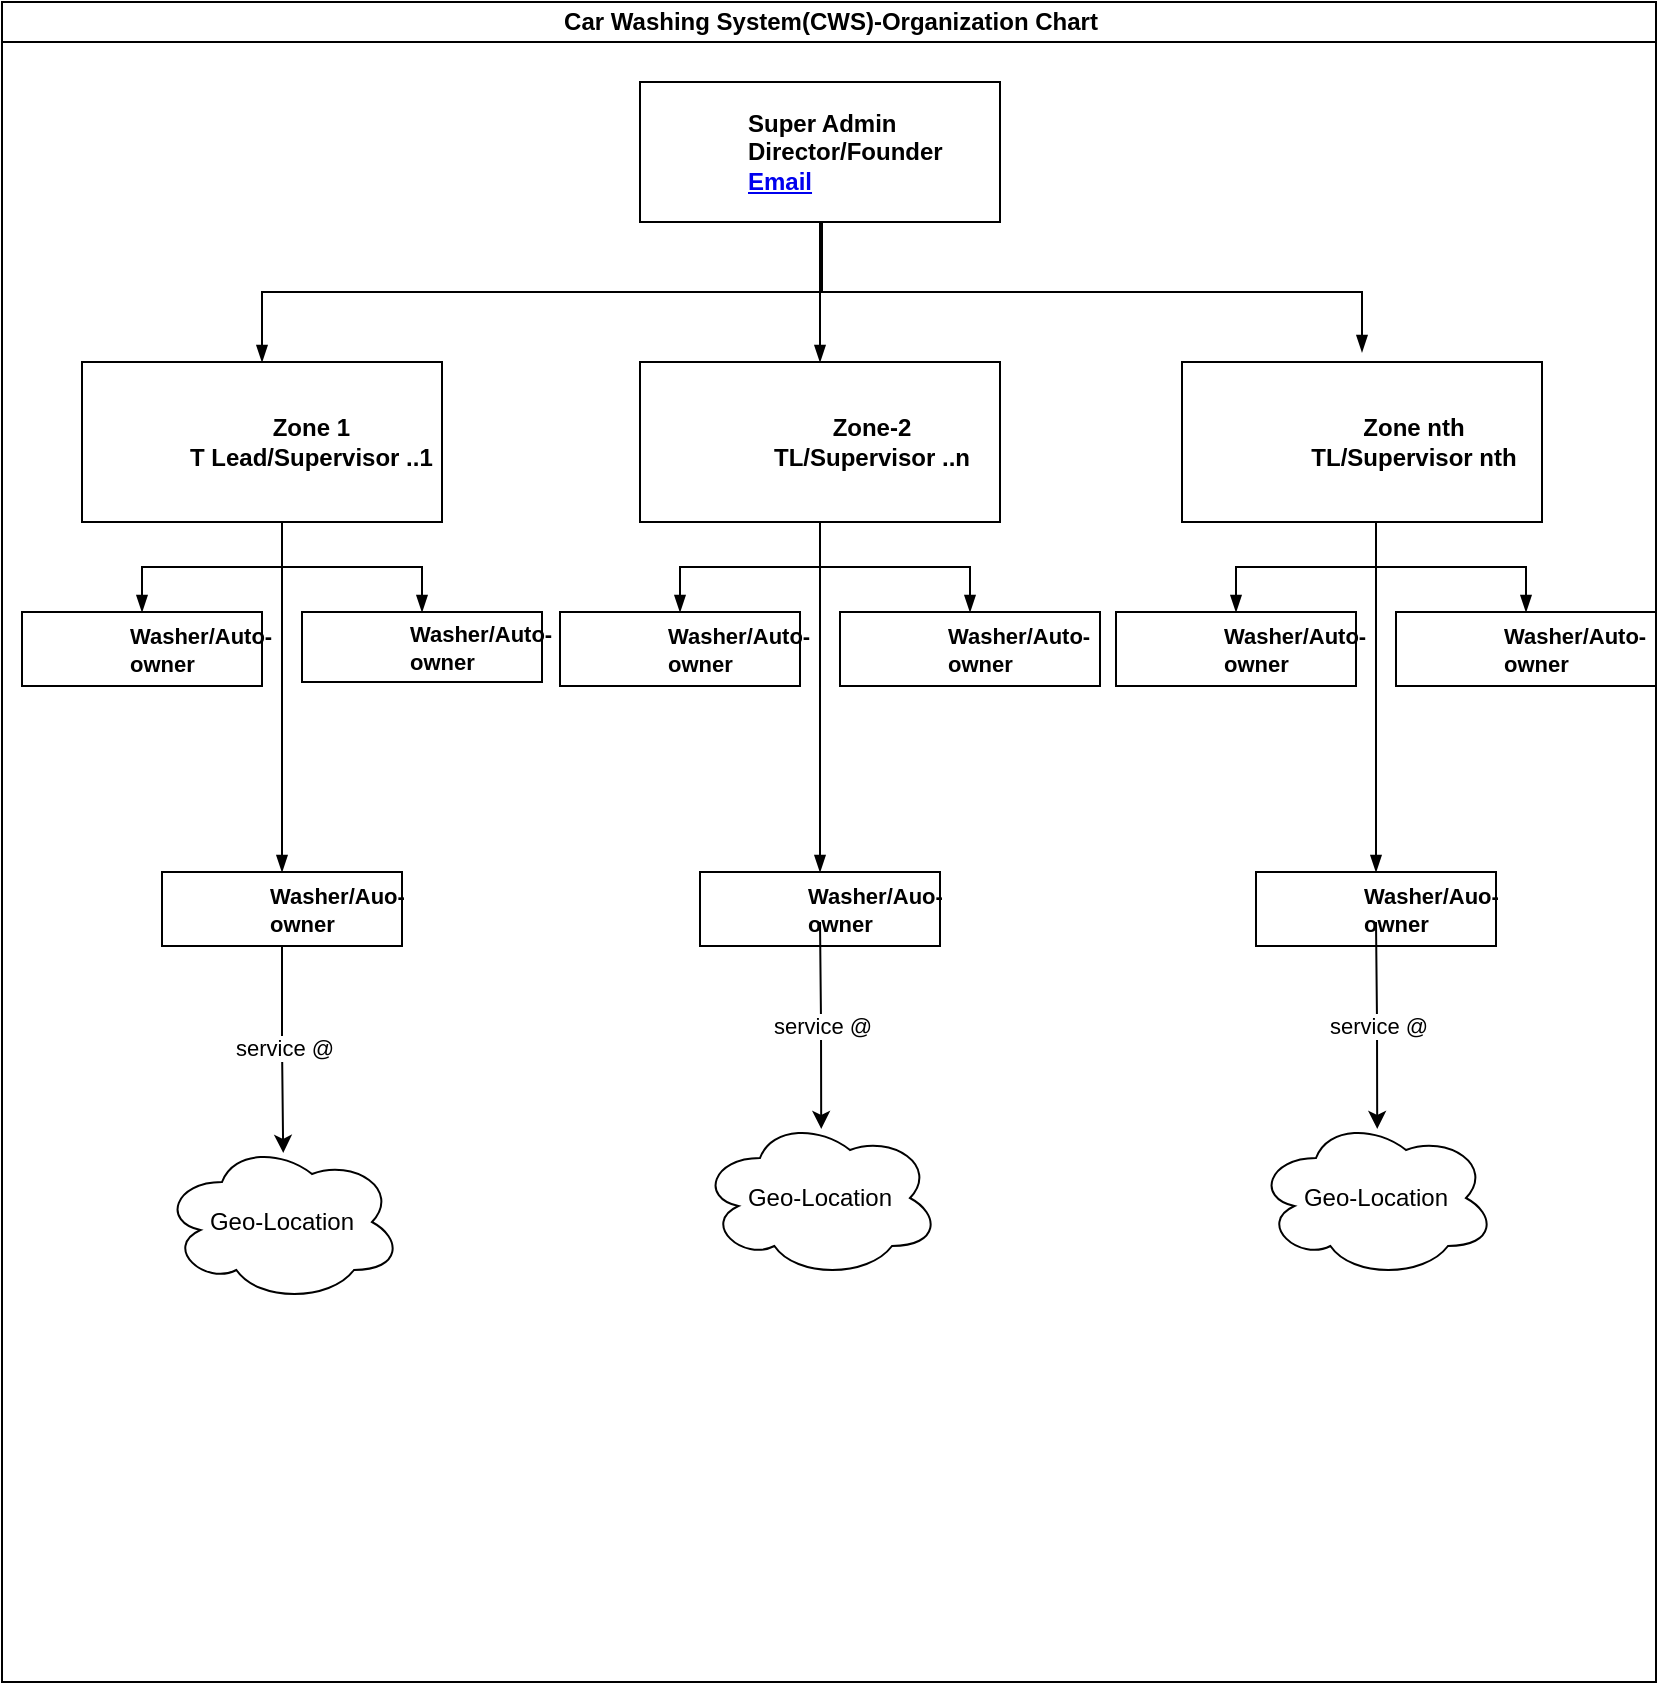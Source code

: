 <mxfile version="21.6.6" type="github">
  <diagram id="prtHgNgQTEPvFCAcTncT" name="Page-1">
    <mxGraphModel dx="869" dy="1743" grid="1" gridSize="10" guides="1" tooltips="1" connect="1" arrows="1" fold="1" page="1" pageScale="1" pageWidth="827" pageHeight="1169" math="0" shadow="0">
      <root>
        <mxCell id="0" />
        <mxCell id="1" parent="0" />
        <mxCell id="dNxyNK7c78bLwvsdeMH5-11" value="Car Washing System(CWS)-Organization Chart" style="swimlane;html=1;startSize=20;horizontal=1;containerType=tree;glass=0;" parent="1" vertex="1">
          <mxGeometry x="270" y="-240" width="827" height="840" as="geometry" />
        </mxCell>
        <UserObject label="Super Admin&lt;br&gt;Director/Founder&lt;br&gt;&lt;a href=&quot;mailto:%email%&quot;&gt;Email&lt;/a&gt;" name="Tessa Miller" position="CFO" location="Office 1" email="me@example.com" placeholders="1" link="https://www.draw.io" id="dNxyNK7c78bLwvsdeMH5-12">
          <mxCell style="label;image=https://cdn3.iconfinder.com/data/icons/user-avatars-1/512/users-3-128.png;whiteSpace=wrap;html=1;rounded=0;glass=0;treeMoving=1;treeFolding=1;" parent="dNxyNK7c78bLwvsdeMH5-11" vertex="1">
            <mxGeometry x="319" y="40" width="180" height="70" as="geometry" />
          </mxCell>
        </UserObject>
        <mxCell id="dNxyNK7c78bLwvsdeMH5-13" value="" style="endArrow=blockThin;endFill=1;fontSize=11;edgeStyle=elbowEdgeStyle;elbow=vertical;rounded=0;" parent="dNxyNK7c78bLwvsdeMH5-11" source="dNxyNK7c78bLwvsdeMH5-12" target="dNxyNK7c78bLwvsdeMH5-14" edge="1">
          <mxGeometry relative="1" as="geometry" />
        </mxCell>
        <UserObject label="&lt;div style=&quot;text-align: center;&quot;&gt;Zone 1&lt;/div&gt;T Lead/Supervisor ..1" name="Edward Morrison" position="Brand Manager" location="Office 2" email="me@example.com" placeholders="1" link="https://www.draw.io" id="dNxyNK7c78bLwvsdeMH5-14">
          <mxCell style="label;image=https://cdn3.iconfinder.com/data/icons/user-avatars-1/512/users-10-3-128.png;whiteSpace=wrap;html=1;rounded=0;glass=0;treeFolding=1;treeMoving=1;" parent="dNxyNK7c78bLwvsdeMH5-11" vertex="1">
            <mxGeometry x="40" y="180" width="180" height="80" as="geometry" />
          </mxCell>
        </UserObject>
        <mxCell id="dNxyNK7c78bLwvsdeMH5-15" value="" style="endArrow=blockThin;endFill=1;fontSize=11;edgeStyle=elbowEdgeStyle;elbow=vertical;rounded=0;" parent="dNxyNK7c78bLwvsdeMH5-11" source="dNxyNK7c78bLwvsdeMH5-12" target="dNxyNK7c78bLwvsdeMH5-16" edge="1">
          <mxGeometry relative="1" as="geometry" />
        </mxCell>
        <UserObject label="Zone-2&lt;br&gt;TL/Supervisor ..n" name="Evan Valet" position="HR Director" location="Office 4" email="me@example.com" placeholders="1" link="https://www.draw.io" id="dNxyNK7c78bLwvsdeMH5-16">
          <mxCell style="label;image=https://cdn3.iconfinder.com/data/icons/user-avatars-1/512/users-9-2-128.png;whiteSpace=wrap;html=1;rounded=0;glass=0;treeFolding=1;treeMoving=1;align=center;" parent="dNxyNK7c78bLwvsdeMH5-11" vertex="1">
            <mxGeometry x="319" y="180" width="180" height="80" as="geometry" />
          </mxCell>
        </UserObject>
        <mxCell id="dNxyNK7c78bLwvsdeMH5-17" value="" style="endArrow=blockThin;endFill=1;fontSize=11;edgeStyle=elbowEdgeStyle;elbow=vertical;rounded=0;" parent="dNxyNK7c78bLwvsdeMH5-11" edge="1">
          <mxGeometry relative="1" as="geometry">
            <mxPoint x="410" y="110" as="sourcePoint" />
            <mxPoint x="680" y="175" as="targetPoint" />
            <Array as="points">
              <mxPoint x="540" y="145" />
            </Array>
          </mxGeometry>
        </mxCell>
        <UserObject label="Zone nth&lt;br&gt;TL/Supervisor nth" name="Alison Donovan" position="System Admin" location="Office 3" email="me@example.com" placeholders="1" link="https://www.draw.io" id="dNxyNK7c78bLwvsdeMH5-18">
          <mxCell style="label;image=https://cdn3.iconfinder.com/data/icons/user-avatars-1/512/users-2-128.png;whiteSpace=wrap;html=1;rounded=0;glass=0;align=center;" parent="dNxyNK7c78bLwvsdeMH5-11" vertex="1">
            <mxGeometry x="590" y="180" width="180" height="80" as="geometry" />
          </mxCell>
        </UserObject>
        <mxCell id="a1Ee__5H-bBItDAO0HOO-1" value="" style="endArrow=blockThin;endFill=1;fontSize=11;edgeStyle=elbowEdgeStyle;elbow=vertical;rounded=0;" edge="1" parent="dNxyNK7c78bLwvsdeMH5-11" target="a1Ee__5H-bBItDAO0HOO-2">
          <mxGeometry relative="1" as="geometry">
            <mxPoint x="140" y="260" as="sourcePoint" />
          </mxGeometry>
        </mxCell>
        <mxCell id="a1Ee__5H-bBItDAO0HOO-3" value="" style="endArrow=blockThin;endFill=1;fontSize=11;edgeStyle=elbowEdgeStyle;elbow=vertical;rounded=0;" edge="1" parent="dNxyNK7c78bLwvsdeMH5-11" target="a1Ee__5H-bBItDAO0HOO-4">
          <mxGeometry relative="1" as="geometry">
            <mxPoint x="140" y="260" as="sourcePoint" />
          </mxGeometry>
        </mxCell>
        <mxCell id="a1Ee__5H-bBItDAO0HOO-5" value="" style="endArrow=blockThin;endFill=1;fontSize=11;edgeStyle=elbowEdgeStyle;elbow=vertical;rounded=0;" edge="1" parent="dNxyNK7c78bLwvsdeMH5-11" target="a1Ee__5H-bBItDAO0HOO-6">
          <mxGeometry relative="1" as="geometry">
            <mxPoint x="140" y="260" as="sourcePoint" />
          </mxGeometry>
        </mxCell>
        <UserObject label="Washer/Auto-owner" name="Evan Valet" position="HR Director" location="Office 4" email="me@example.com" placeholders="1" link="https://www.draw.io" id="a1Ee__5H-bBItDAO0HOO-4">
          <mxCell style="label;image=https://cdn3.iconfinder.com/data/icons/user-avatars-1/512/users-9-2-128.png;whiteSpace=wrap;html=1;rounded=0;glass=0;treeFolding=1;treeMoving=1;fontSize=11;" vertex="1" parent="dNxyNK7c78bLwvsdeMH5-11">
            <mxGeometry x="150" y="305" width="120" height="35" as="geometry" />
          </mxCell>
        </UserObject>
        <UserObject label="Washer/Auto-owner" name="Edward Morrison" position="Brand Manager" location="Office 2" email="me@example.com" placeholders="1" link="https://www.draw.io" id="a1Ee__5H-bBItDAO0HOO-2">
          <mxCell style="label;image=https://cdn3.iconfinder.com/data/icons/user-avatars-1/512/users-10-3-128.png;whiteSpace=wrap;html=1;rounded=0;glass=0;treeFolding=1;treeMoving=1;fontSize=11;" vertex="1" parent="dNxyNK7c78bLwvsdeMH5-11">
            <mxGeometry x="10" y="305" width="120" height="37" as="geometry" />
          </mxCell>
        </UserObject>
        <mxCell id="a1Ee__5H-bBItDAO0HOO-33" value="service @" style="edgeStyle=orthogonalEdgeStyle;rounded=0;orthogonalLoop=1;jettySize=auto;html=1;entryX=0.505;entryY=0.068;entryDx=0;entryDy=0;entryPerimeter=0;" edge="1" parent="dNxyNK7c78bLwvsdeMH5-11" source="a1Ee__5H-bBItDAO0HOO-6" target="a1Ee__5H-bBItDAO0HOO-31">
          <mxGeometry relative="1" as="geometry" />
        </mxCell>
        <UserObject label="Washer/Auo-owner" name="Alison Donovan" position="System Admin" location="Office 3" email="me@example.com" placeholders="1" link="https://www.draw.io" id="a1Ee__5H-bBItDAO0HOO-6">
          <mxCell style="label;image=https://cdn3.iconfinder.com/data/icons/user-avatars-1/512/users-2-128.png;whiteSpace=wrap;html=1;rounded=0;glass=0;fontSize=11;" vertex="1" parent="dNxyNK7c78bLwvsdeMH5-11">
            <mxGeometry x="80" y="435" width="120" height="37" as="geometry" />
          </mxCell>
        </UserObject>
        <mxCell id="a1Ee__5H-bBItDAO0HOO-13" value="" style="endArrow=blockThin;endFill=1;fontSize=11;edgeStyle=elbowEdgeStyle;elbow=vertical;rounded=0;" edge="1" parent="dNxyNK7c78bLwvsdeMH5-11" target="a1Ee__5H-bBItDAO0HOO-17">
          <mxGeometry relative="1" as="geometry">
            <mxPoint x="409" y="260" as="sourcePoint" />
          </mxGeometry>
        </mxCell>
        <mxCell id="a1Ee__5H-bBItDAO0HOO-14" value="" style="endArrow=blockThin;endFill=1;fontSize=11;edgeStyle=elbowEdgeStyle;elbow=vertical;rounded=0;" edge="1" parent="dNxyNK7c78bLwvsdeMH5-11" target="a1Ee__5H-bBItDAO0HOO-16">
          <mxGeometry relative="1" as="geometry">
            <mxPoint x="409" y="260" as="sourcePoint" />
          </mxGeometry>
        </mxCell>
        <mxCell id="a1Ee__5H-bBItDAO0HOO-15" value="" style="endArrow=blockThin;endFill=1;fontSize=11;edgeStyle=elbowEdgeStyle;elbow=vertical;rounded=0;" edge="1" parent="dNxyNK7c78bLwvsdeMH5-11" target="a1Ee__5H-bBItDAO0HOO-18">
          <mxGeometry relative="1" as="geometry">
            <mxPoint x="409" y="260" as="sourcePoint" />
          </mxGeometry>
        </mxCell>
        <UserObject label="Washer/Auto-owner" name="Evan Valet" position="HR Director" location="Office 4" email="me@example.com" placeholders="1" link="https://www.draw.io" id="a1Ee__5H-bBItDAO0HOO-16">
          <mxCell style="label;image=https://cdn3.iconfinder.com/data/icons/user-avatars-1/512/users-9-2-128.png;whiteSpace=wrap;html=1;rounded=0;glass=0;treeFolding=1;treeMoving=1;fontSize=11;" vertex="1" parent="dNxyNK7c78bLwvsdeMH5-11">
            <mxGeometry x="419" y="305" width="130" height="37" as="geometry" />
          </mxCell>
        </UserObject>
        <UserObject label="Washer/Auto-owner" name="Edward Morrison" position="Brand Manager" location="Office 2" email="me@example.com" placeholders="1" link="https://www.draw.io" id="a1Ee__5H-bBItDAO0HOO-17">
          <mxCell style="label;image=https://cdn3.iconfinder.com/data/icons/user-avatars-1/512/users-10-3-128.png;whiteSpace=wrap;html=1;rounded=0;glass=0;treeFolding=1;treeMoving=1;fontSize=11;" vertex="1" parent="dNxyNK7c78bLwvsdeMH5-11">
            <mxGeometry x="279" y="305" width="120" height="37" as="geometry" />
          </mxCell>
        </UserObject>
        <UserObject label="Washer/Auo-owner" name="Alison Donovan" position="System Admin" location="Office 3" email="me@example.com" placeholders="1" link="https://www.draw.io" id="a1Ee__5H-bBItDAO0HOO-18">
          <mxCell style="label;image=https://cdn3.iconfinder.com/data/icons/user-avatars-1/512/users-2-128.png;whiteSpace=wrap;html=1;rounded=0;glass=0;fontSize=11;" vertex="1" parent="dNxyNK7c78bLwvsdeMH5-11">
            <mxGeometry x="349" y="435" width="120" height="37" as="geometry" />
          </mxCell>
        </UserObject>
        <mxCell id="a1Ee__5H-bBItDAO0HOO-25" value="" style="endArrow=blockThin;endFill=1;fontSize=11;edgeStyle=elbowEdgeStyle;elbow=vertical;rounded=0;" edge="1" parent="dNxyNK7c78bLwvsdeMH5-11" target="a1Ee__5H-bBItDAO0HOO-29">
          <mxGeometry relative="1" as="geometry">
            <mxPoint x="687" y="260" as="sourcePoint" />
          </mxGeometry>
        </mxCell>
        <mxCell id="a1Ee__5H-bBItDAO0HOO-26" value="" style="endArrow=blockThin;endFill=1;fontSize=11;edgeStyle=elbowEdgeStyle;elbow=vertical;rounded=0;" edge="1" parent="dNxyNK7c78bLwvsdeMH5-11" target="a1Ee__5H-bBItDAO0HOO-28">
          <mxGeometry relative="1" as="geometry">
            <mxPoint x="687" y="260" as="sourcePoint" />
          </mxGeometry>
        </mxCell>
        <mxCell id="a1Ee__5H-bBItDAO0HOO-27" value="" style="endArrow=blockThin;endFill=1;fontSize=11;edgeStyle=elbowEdgeStyle;elbow=vertical;rounded=0;" edge="1" parent="dNxyNK7c78bLwvsdeMH5-11" target="a1Ee__5H-bBItDAO0HOO-30">
          <mxGeometry relative="1" as="geometry">
            <mxPoint x="687" y="260" as="sourcePoint" />
          </mxGeometry>
        </mxCell>
        <UserObject label="Washer/Auto-owner" name="Evan Valet" position="HR Director" location="Office 4" email="me@example.com" placeholders="1" link="https://www.draw.io" id="a1Ee__5H-bBItDAO0HOO-28">
          <mxCell style="label;image=https://cdn3.iconfinder.com/data/icons/user-avatars-1/512/users-9-2-128.png;whiteSpace=wrap;html=1;rounded=0;glass=0;treeFolding=1;treeMoving=1;fontSize=11;" vertex="1" parent="dNxyNK7c78bLwvsdeMH5-11">
            <mxGeometry x="697" y="305" width="130" height="37" as="geometry" />
          </mxCell>
        </UserObject>
        <UserObject label="Washer/Auto-owner" name="Edward Morrison" position="Brand Manager" location="Office 2" email="me@example.com" placeholders="1" link="https://www.draw.io" id="a1Ee__5H-bBItDAO0HOO-29">
          <mxCell style="label;image=https://cdn3.iconfinder.com/data/icons/user-avatars-1/512/users-10-3-128.png;whiteSpace=wrap;html=1;rounded=0;glass=0;treeFolding=1;treeMoving=1;fontSize=11;" vertex="1" parent="dNxyNK7c78bLwvsdeMH5-11">
            <mxGeometry x="557" y="305" width="120" height="37" as="geometry" />
          </mxCell>
        </UserObject>
        <UserObject label="Washer/Auo-owner" name="Alison Donovan" position="System Admin" location="Office 3" email="me@example.com" placeholders="1" link="https://www.draw.io" id="a1Ee__5H-bBItDAO0HOO-30">
          <mxCell style="label;image=https://cdn3.iconfinder.com/data/icons/user-avatars-1/512/users-2-128.png;whiteSpace=wrap;html=1;rounded=0;glass=0;fontSize=11;" vertex="1" parent="dNxyNK7c78bLwvsdeMH5-11">
            <mxGeometry x="627" y="435" width="120" height="37" as="geometry" />
          </mxCell>
        </UserObject>
        <mxCell id="a1Ee__5H-bBItDAO0HOO-31" value="Geo-Location" style="ellipse;shape=cloud;whiteSpace=wrap;html=1;" vertex="1" parent="dNxyNK7c78bLwvsdeMH5-11">
          <mxGeometry x="80" y="570" width="120" height="80" as="geometry" />
        </mxCell>
        <mxCell id="a1Ee__5H-bBItDAO0HOO-34" value="service @" style="edgeStyle=orthogonalEdgeStyle;rounded=0;orthogonalLoop=1;jettySize=auto;html=1;entryX=0.505;entryY=0.068;entryDx=0;entryDy=0;entryPerimeter=0;" edge="1" parent="dNxyNK7c78bLwvsdeMH5-11" target="a1Ee__5H-bBItDAO0HOO-35">
          <mxGeometry relative="1" as="geometry">
            <mxPoint x="409" y="460" as="sourcePoint" />
          </mxGeometry>
        </mxCell>
        <mxCell id="a1Ee__5H-bBItDAO0HOO-35" value="Geo-Location" style="ellipse;shape=cloud;whiteSpace=wrap;html=1;" vertex="1" parent="dNxyNK7c78bLwvsdeMH5-11">
          <mxGeometry x="349" y="558" width="120" height="80" as="geometry" />
        </mxCell>
        <mxCell id="a1Ee__5H-bBItDAO0HOO-36" value="service @" style="edgeStyle=orthogonalEdgeStyle;rounded=0;orthogonalLoop=1;jettySize=auto;html=1;entryX=0.505;entryY=0.068;entryDx=0;entryDy=0;entryPerimeter=0;" edge="1" parent="dNxyNK7c78bLwvsdeMH5-11" target="a1Ee__5H-bBItDAO0HOO-37">
          <mxGeometry relative="1" as="geometry">
            <mxPoint x="687" y="460" as="sourcePoint" />
          </mxGeometry>
        </mxCell>
        <mxCell id="a1Ee__5H-bBItDAO0HOO-37" value="Geo-Location" style="ellipse;shape=cloud;whiteSpace=wrap;html=1;" vertex="1" parent="dNxyNK7c78bLwvsdeMH5-11">
          <mxGeometry x="627" y="558" width="120" height="80" as="geometry" />
        </mxCell>
      </root>
    </mxGraphModel>
  </diagram>
</mxfile>
